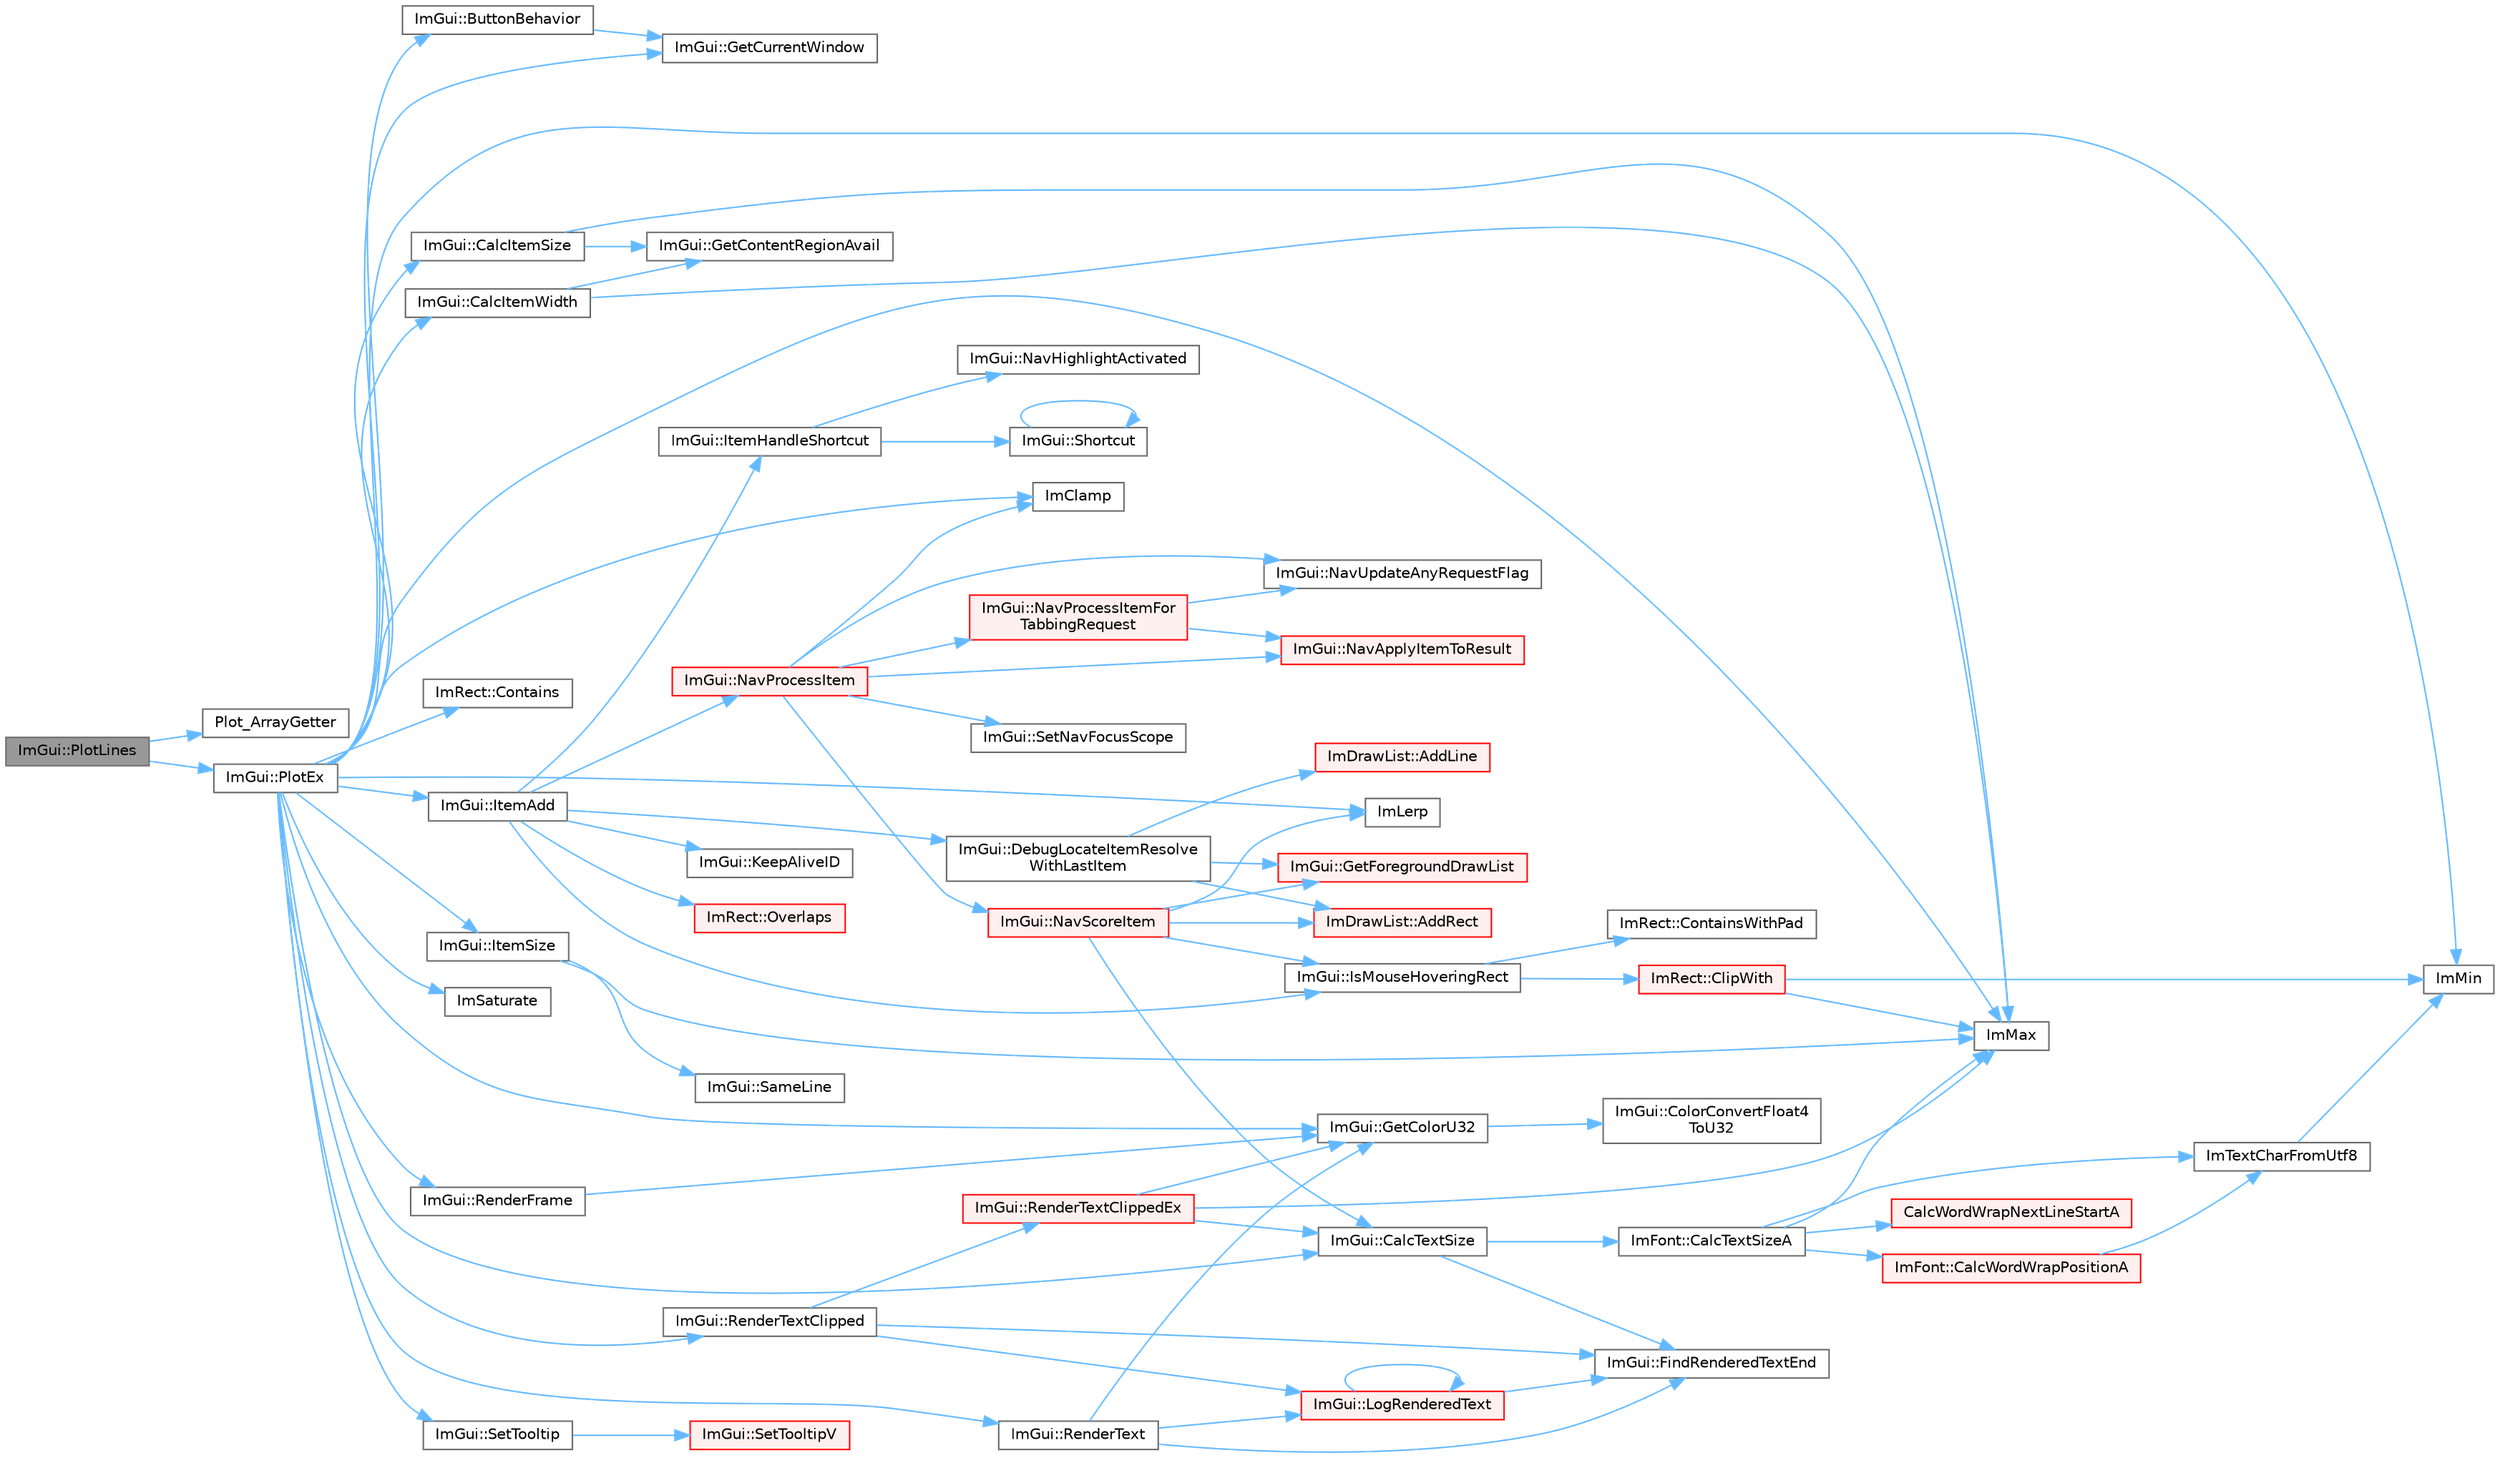 digraph "ImGui::PlotLines"
{
 // LATEX_PDF_SIZE
  bgcolor="transparent";
  edge [fontname=Helvetica,fontsize=10,labelfontname=Helvetica,labelfontsize=10];
  node [fontname=Helvetica,fontsize=10,shape=box,height=0.2,width=0.4];
  rankdir="LR";
  Node1 [id="Node000001",label="ImGui::PlotLines",height=0.2,width=0.4,color="gray40", fillcolor="grey60", style="filled", fontcolor="black",tooltip=" "];
  Node1 -> Node2 [id="edge79_Node000001_Node000002",color="steelblue1",style="solid",tooltip=" "];
  Node2 [id="Node000002",label="Plot_ArrayGetter",height=0.2,width=0.4,color="grey40", fillcolor="white", style="filled",URL="$imgui__widgets_8cpp.html#ad4576f39d1ccf89f3c230754c81b278a",tooltip=" "];
  Node1 -> Node3 [id="edge80_Node000001_Node000003",color="steelblue1",style="solid",tooltip=" "];
  Node3 [id="Node000003",label="ImGui::PlotEx",height=0.2,width=0.4,color="grey40", fillcolor="white", style="filled",URL="$namespace_im_gui.html#afb3147b9a00e396e0b11a1bfe24b8f42",tooltip=" "];
  Node3 -> Node4 [id="edge81_Node000003_Node000004",color="steelblue1",style="solid",tooltip=" "];
  Node4 [id="Node000004",label="ImGui::ButtonBehavior",height=0.2,width=0.4,color="grey40", fillcolor="white", style="filled",URL="$namespace_im_gui.html#a65a4f18b1bc8ce0f351687922089f374",tooltip=" "];
  Node4 -> Node5 [id="edge82_Node000004_Node000005",color="steelblue1",style="solid",tooltip=" "];
  Node5 [id="Node000005",label="ImGui::GetCurrentWindow",height=0.2,width=0.4,color="grey40", fillcolor="white", style="filled",URL="$namespace_im_gui.html#ac452417b5004ca16a814a72cff153526",tooltip=" "];
  Node3 -> Node6 [id="edge83_Node000003_Node000006",color="steelblue1",style="solid",tooltip=" "];
  Node6 [id="Node000006",label="ImGui::CalcItemSize",height=0.2,width=0.4,color="grey40", fillcolor="white", style="filled",URL="$namespace_im_gui.html#acaef0497f7982dd98bf215e50129cd9b",tooltip=" "];
  Node6 -> Node7 [id="edge84_Node000006_Node000007",color="steelblue1",style="solid",tooltip=" "];
  Node7 [id="Node000007",label="ImGui::GetContentRegionAvail",height=0.2,width=0.4,color="grey40", fillcolor="white", style="filled",URL="$namespace_im_gui.html#a410c8e19b2fea8b52746ca11b3930301",tooltip=" "];
  Node6 -> Node8 [id="edge85_Node000006_Node000008",color="steelblue1",style="solid",tooltip=" "];
  Node8 [id="Node000008",label="ImMax",height=0.2,width=0.4,color="grey40", fillcolor="white", style="filled",URL="$imgui__internal_8h.html#a7667efd95147d0422f140917c71a9226",tooltip=" "];
  Node3 -> Node9 [id="edge86_Node000003_Node000009",color="steelblue1",style="solid",tooltip=" "];
  Node9 [id="Node000009",label="ImGui::CalcItemWidth",height=0.2,width=0.4,color="grey40", fillcolor="white", style="filled",URL="$namespace_im_gui.html#ab3b3ba92ebd8bca4a552dd93321a1994",tooltip=" "];
  Node9 -> Node7 [id="edge87_Node000009_Node000007",color="steelblue1",style="solid",tooltip=" "];
  Node9 -> Node8 [id="edge88_Node000009_Node000008",color="steelblue1",style="solid",tooltip=" "];
  Node3 -> Node10 [id="edge89_Node000003_Node000010",color="steelblue1",style="solid",tooltip=" "];
  Node10 [id="Node000010",label="ImGui::CalcTextSize",height=0.2,width=0.4,color="grey40", fillcolor="white", style="filled",URL="$namespace_im_gui.html#a848b9db6cc4a186751c0ecebcaadc33b",tooltip=" "];
  Node10 -> Node11 [id="edge90_Node000010_Node000011",color="steelblue1",style="solid",tooltip=" "];
  Node11 [id="Node000011",label="ImFont::CalcTextSizeA",height=0.2,width=0.4,color="grey40", fillcolor="white", style="filled",URL="$struct_im_font.html#a418146c00c3dee351a411b952cce5175",tooltip=" "];
  Node11 -> Node12 [id="edge91_Node000011_Node000012",color="steelblue1",style="solid",tooltip=" "];
  Node12 [id="Node000012",label="CalcWordWrapNextLineStartA",height=0.2,width=0.4,color="red", fillcolor="#FFF0F0", style="filled",URL="$imgui__draw_8cpp.html#a9feb6cd3fa078effc2e7953a37426eb9",tooltip=" "];
  Node11 -> Node14 [id="edge92_Node000011_Node000014",color="steelblue1",style="solid",tooltip=" "];
  Node14 [id="Node000014",label="ImFont::CalcWordWrapPositionA",height=0.2,width=0.4,color="red", fillcolor="#FFF0F0", style="filled",URL="$struct_im_font.html#a52c13554b8b4b4570451b8d4843c6f30",tooltip=" "];
  Node14 -> Node16 [id="edge93_Node000014_Node000016",color="steelblue1",style="solid",tooltip=" "];
  Node16 [id="Node000016",label="ImTextCharFromUtf8",height=0.2,width=0.4,color="grey40", fillcolor="white", style="filled",URL="$imgui_8cpp.html#abee86973b9888938f748a7850c2c0ff3",tooltip=" "];
  Node16 -> Node17 [id="edge94_Node000016_Node000017",color="steelblue1",style="solid",tooltip=" "];
  Node17 [id="Node000017",label="ImMin",height=0.2,width=0.4,color="grey40", fillcolor="white", style="filled",URL="$imgui__internal_8h.html#a7f9d7828066a9d61b5630adcdf4655d3",tooltip=" "];
  Node11 -> Node8 [id="edge95_Node000011_Node000008",color="steelblue1",style="solid",tooltip=" "];
  Node11 -> Node16 [id="edge96_Node000011_Node000016",color="steelblue1",style="solid",tooltip=" "];
  Node10 -> Node18 [id="edge97_Node000010_Node000018",color="steelblue1",style="solid",tooltip=" "];
  Node18 [id="Node000018",label="ImGui::FindRenderedTextEnd",height=0.2,width=0.4,color="grey40", fillcolor="white", style="filled",URL="$namespace_im_gui.html#a7671e1dbc803a31b06081b52a771d83f",tooltip=" "];
  Node3 -> Node19 [id="edge98_Node000003_Node000019",color="steelblue1",style="solid",tooltip=" "];
  Node19 [id="Node000019",label="ImRect::Contains",height=0.2,width=0.4,color="grey40", fillcolor="white", style="filled",URL="$struct_im_rect.html#ac583156fd0e9306181fff5d120b262ea",tooltip=" "];
  Node3 -> Node20 [id="edge99_Node000003_Node000020",color="steelblue1",style="solid",tooltip=" "];
  Node20 [id="Node000020",label="ImGui::GetColorU32",height=0.2,width=0.4,color="grey40", fillcolor="white", style="filled",URL="$namespace_im_gui.html#a0de2d9bd347d9866511eb8d014e62556",tooltip=" "];
  Node20 -> Node21 [id="edge100_Node000020_Node000021",color="steelblue1",style="solid",tooltip=" "];
  Node21 [id="Node000021",label="ImGui::ColorConvertFloat4\lToU32",height=0.2,width=0.4,color="grey40", fillcolor="white", style="filled",URL="$namespace_im_gui.html#abe2691de0b1a71c774ab24cc91564a94",tooltip=" "];
  Node3 -> Node5 [id="edge101_Node000003_Node000005",color="steelblue1",style="solid",tooltip=" "];
  Node3 -> Node22 [id="edge102_Node000003_Node000022",color="steelblue1",style="solid",tooltip=" "];
  Node22 [id="Node000022",label="ImClamp",height=0.2,width=0.4,color="grey40", fillcolor="white", style="filled",URL="$imgui__internal_8h.html#a6e61ede308bfd68c7434e17905a29fc8",tooltip=" "];
  Node3 -> Node23 [id="edge103_Node000003_Node000023",color="steelblue1",style="solid",tooltip=" "];
  Node23 [id="Node000023",label="ImLerp",height=0.2,width=0.4,color="grey40", fillcolor="white", style="filled",URL="$imgui__internal_8h.html#a1d7813429922346e44eebd82d13f777c",tooltip=" "];
  Node3 -> Node8 [id="edge104_Node000003_Node000008",color="steelblue1",style="solid",tooltip=" "];
  Node3 -> Node17 [id="edge105_Node000003_Node000017",color="steelblue1",style="solid",tooltip=" "];
  Node3 -> Node24 [id="edge106_Node000003_Node000024",color="steelblue1",style="solid",tooltip=" "];
  Node24 [id="Node000024",label="ImSaturate",height=0.2,width=0.4,color="grey40", fillcolor="white", style="filled",URL="$imgui__internal_8h.html#acab424daf09fa4cb151b56403d8afcae",tooltip=" "];
  Node3 -> Node25 [id="edge107_Node000003_Node000025",color="steelblue1",style="solid",tooltip=" "];
  Node25 [id="Node000025",label="ImGui::ItemAdd",height=0.2,width=0.4,color="grey40", fillcolor="white", style="filled",URL="$namespace_im_gui.html#a0c2ccafc8d403c02a6590ac21157b9ac",tooltip=" "];
  Node25 -> Node26 [id="edge108_Node000025_Node000026",color="steelblue1",style="solid",tooltip=" "];
  Node26 [id="Node000026",label="ImGui::DebugLocateItemResolve\lWithLastItem",height=0.2,width=0.4,color="grey40", fillcolor="white", style="filled",URL="$namespace_im_gui.html#ae8ab0d7dfc90af8e82db3ed9e7829219",tooltip=" "];
  Node26 -> Node27 [id="edge109_Node000026_Node000027",color="steelblue1",style="solid",tooltip=" "];
  Node27 [id="Node000027",label="ImDrawList::AddLine",height=0.2,width=0.4,color="red", fillcolor="#FFF0F0", style="filled",URL="$struct_im_draw_list.html#aa21e5a1c6e00239581f97d344fc0db61",tooltip=" "];
  Node26 -> Node34 [id="edge110_Node000026_Node000034",color="steelblue1",style="solid",tooltip=" "];
  Node34 [id="Node000034",label="ImDrawList::AddRect",height=0.2,width=0.4,color="red", fillcolor="#FFF0F0", style="filled",URL="$struct_im_draw_list.html#ad96f10a3e954fe0c5b7c96d4e205af7b",tooltip=" "];
  Node26 -> Node41 [id="edge111_Node000026_Node000041",color="steelblue1",style="solid",tooltip=" "];
  Node41 [id="Node000041",label="ImGui::GetForegroundDrawList",height=0.2,width=0.4,color="red", fillcolor="#FFF0F0", style="filled",URL="$namespace_im_gui.html#a77e1a981b472415e6613a2bd0966d817",tooltip=" "];
  Node25 -> Node48 [id="edge112_Node000025_Node000048",color="steelblue1",style="solid",tooltip=" "];
  Node48 [id="Node000048",label="ImGui::IsMouseHoveringRect",height=0.2,width=0.4,color="grey40", fillcolor="white", style="filled",URL="$namespace_im_gui.html#ae0b8ea0e06c457316d6aed6c5b2a1c25",tooltip=" "];
  Node48 -> Node49 [id="edge113_Node000048_Node000049",color="steelblue1",style="solid",tooltip=" "];
  Node49 [id="Node000049",label="ImRect::ClipWith",height=0.2,width=0.4,color="red", fillcolor="#FFF0F0", style="filled",URL="$struct_im_rect.html#ac02d5cf6ce0358aea9ed9df43d368f3f",tooltip=" "];
  Node49 -> Node8 [id="edge114_Node000049_Node000008",color="steelblue1",style="solid",tooltip=" "];
  Node49 -> Node17 [id="edge115_Node000049_Node000017",color="steelblue1",style="solid",tooltip=" "];
  Node48 -> Node51 [id="edge116_Node000048_Node000051",color="steelblue1",style="solid",tooltip=" "];
  Node51 [id="Node000051",label="ImRect::ContainsWithPad",height=0.2,width=0.4,color="grey40", fillcolor="white", style="filled",URL="$struct_im_rect.html#a8dbab244f4e5b786faa9684eb85110fc",tooltip=" "];
  Node25 -> Node52 [id="edge117_Node000025_Node000052",color="steelblue1",style="solid",tooltip=" "];
  Node52 [id="Node000052",label="ImGui::ItemHandleShortcut",height=0.2,width=0.4,color="grey40", fillcolor="white", style="filled",URL="$namespace_im_gui.html#a338deb537666a886cf3ece08c07e9fa9",tooltip=" "];
  Node52 -> Node53 [id="edge118_Node000052_Node000053",color="steelblue1",style="solid",tooltip=" "];
  Node53 [id="Node000053",label="ImGui::NavHighlightActivated",height=0.2,width=0.4,color="grey40", fillcolor="white", style="filled",URL="$namespace_im_gui.html#a3ea169ace83f149ae2b8c1a6d0f6d457",tooltip=" "];
  Node52 -> Node54 [id="edge119_Node000052_Node000054",color="steelblue1",style="solid",tooltip=" "];
  Node54 [id="Node000054",label="ImGui::Shortcut",height=0.2,width=0.4,color="grey40", fillcolor="white", style="filled",URL="$namespace_im_gui.html#a5a7ca2346e4eb2dfe08a396349df7995",tooltip=" "];
  Node54 -> Node54 [id="edge120_Node000054_Node000054",color="steelblue1",style="solid",tooltip=" "];
  Node25 -> Node55 [id="edge121_Node000025_Node000055",color="steelblue1",style="solid",tooltip=" "];
  Node55 [id="Node000055",label="ImGui::KeepAliveID",height=0.2,width=0.4,color="grey40", fillcolor="white", style="filled",URL="$namespace_im_gui.html#a85a245c78a9f7c351636bdad6e60c488",tooltip=" "];
  Node25 -> Node56 [id="edge122_Node000025_Node000056",color="steelblue1",style="solid",tooltip=" "];
  Node56 [id="Node000056",label="ImGui::NavProcessItem",height=0.2,width=0.4,color="red", fillcolor="#FFF0F0", style="filled",URL="$namespace_im_gui.html#aa217c2f0448788f3c064bf828a8f9d8f",tooltip=" "];
  Node56 -> Node22 [id="edge123_Node000056_Node000022",color="steelblue1",style="solid",tooltip=" "];
  Node56 -> Node57 [id="edge124_Node000056_Node000057",color="steelblue1",style="solid",tooltip=" "];
  Node57 [id="Node000057",label="ImGui::NavApplyItemToResult",height=0.2,width=0.4,color="red", fillcolor="#FFF0F0", style="filled",URL="$namespace_im_gui.html#afc3f5b074b158526cfe8531de843aa5f",tooltip=" "];
  Node56 -> Node59 [id="edge125_Node000056_Node000059",color="steelblue1",style="solid",tooltip=" "];
  Node59 [id="Node000059",label="ImGui::NavProcessItemFor\lTabbingRequest",height=0.2,width=0.4,color="red", fillcolor="#FFF0F0", style="filled",URL="$namespace_im_gui.html#a6a225bee464b9da701c6554e3fd2e5ef",tooltip=" "];
  Node59 -> Node57 [id="edge126_Node000059_Node000057",color="steelblue1",style="solid",tooltip=" "];
  Node59 -> Node61 [id="edge127_Node000059_Node000061",color="steelblue1",style="solid",tooltip=" "];
  Node61 [id="Node000061",label="ImGui::NavUpdateAnyRequestFlag",height=0.2,width=0.4,color="grey40", fillcolor="white", style="filled",URL="$namespace_im_gui.html#a2cd868535661cdb5671214662f3c9388",tooltip=" "];
  Node56 -> Node62 [id="edge128_Node000056_Node000062",color="steelblue1",style="solid",tooltip=" "];
  Node62 [id="Node000062",label="ImGui::NavScoreItem",height=0.2,width=0.4,color="red", fillcolor="#FFF0F0", style="filled",URL="$namespace_im_gui.html#a3f63daa35c17837e05d2291af30cbd94",tooltip=" "];
  Node62 -> Node34 [id="edge129_Node000062_Node000034",color="steelblue1",style="solid",tooltip=" "];
  Node62 -> Node10 [id="edge130_Node000062_Node000010",color="steelblue1",style="solid",tooltip=" "];
  Node62 -> Node41 [id="edge131_Node000062_Node000041",color="steelblue1",style="solid",tooltip=" "];
  Node62 -> Node23 [id="edge132_Node000062_Node000023",color="steelblue1",style="solid",tooltip=" "];
  Node62 -> Node48 [id="edge133_Node000062_Node000048",color="steelblue1",style="solid",tooltip=" "];
  Node56 -> Node61 [id="edge134_Node000056_Node000061",color="steelblue1",style="solid",tooltip=" "];
  Node56 -> Node75 [id="edge135_Node000056_Node000075",color="steelblue1",style="solid",tooltip=" "];
  Node75 [id="Node000075",label="ImGui::SetNavFocusScope",height=0.2,width=0.4,color="grey40", fillcolor="white", style="filled",URL="$namespace_im_gui.html#ada2736a9b034b93ba877f46577bc5e8b",tooltip=" "];
  Node25 -> Node77 [id="edge136_Node000025_Node000077",color="steelblue1",style="solid",tooltip=" "];
  Node77 [id="Node000077",label="ImRect::Overlaps",height=0.2,width=0.4,color="red", fillcolor="#FFF0F0", style="filled",URL="$struct_im_rect.html#a0af3bade3781e5e7c6afdf71ccfb0d43",tooltip=" "];
  Node3 -> Node78 [id="edge137_Node000003_Node000078",color="steelblue1",style="solid",tooltip=" "];
  Node78 [id="Node000078",label="ImGui::ItemSize",height=0.2,width=0.4,color="grey40", fillcolor="white", style="filled",URL="$namespace_im_gui.html#a4b5818a652d943ea54e0cec9fb3943d7",tooltip=" "];
  Node78 -> Node8 [id="edge138_Node000078_Node000008",color="steelblue1",style="solid",tooltip=" "];
  Node78 -> Node79 [id="edge139_Node000078_Node000079",color="steelblue1",style="solid",tooltip=" "];
  Node79 [id="Node000079",label="ImGui::SameLine",height=0.2,width=0.4,color="grey40", fillcolor="white", style="filled",URL="$namespace_im_gui.html#addd433eb3aae59119e341e80db474f66",tooltip=" "];
  Node3 -> Node80 [id="edge140_Node000003_Node000080",color="steelblue1",style="solid",tooltip=" "];
  Node80 [id="Node000080",label="ImGui::RenderFrame",height=0.2,width=0.4,color="grey40", fillcolor="white", style="filled",URL="$namespace_im_gui.html#a6eb97ff501764c37df4ffd99ebadeba7",tooltip=" "];
  Node80 -> Node20 [id="edge141_Node000080_Node000020",color="steelblue1",style="solid",tooltip=" "];
  Node3 -> Node81 [id="edge142_Node000003_Node000081",color="steelblue1",style="solid",tooltip=" "];
  Node81 [id="Node000081",label="ImGui::RenderText",height=0.2,width=0.4,color="grey40", fillcolor="white", style="filled",URL="$namespace_im_gui.html#a9971ce57f2a288ac3a12df886c5550d1",tooltip=" "];
  Node81 -> Node18 [id="edge143_Node000081_Node000018",color="steelblue1",style="solid",tooltip=" "];
  Node81 -> Node20 [id="edge144_Node000081_Node000020",color="steelblue1",style="solid",tooltip=" "];
  Node81 -> Node82 [id="edge145_Node000081_Node000082",color="steelblue1",style="solid",tooltip=" "];
  Node82 [id="Node000082",label="ImGui::LogRenderedText",height=0.2,width=0.4,color="red", fillcolor="#FFF0F0", style="filled",URL="$namespace_im_gui.html#a7a0d62e33f2236ec2f789e24ca0fb56f",tooltip=" "];
  Node82 -> Node18 [id="edge146_Node000082_Node000018",color="steelblue1",style="solid",tooltip=" "];
  Node82 -> Node82 [id="edge147_Node000082_Node000082",color="steelblue1",style="solid",tooltip=" "];
  Node3 -> Node87 [id="edge148_Node000003_Node000087",color="steelblue1",style="solid",tooltip=" "];
  Node87 [id="Node000087",label="ImGui::RenderTextClipped",height=0.2,width=0.4,color="grey40", fillcolor="white", style="filled",URL="$namespace_im_gui.html#ab362eafae794c7364a6b96ea06f38eb9",tooltip=" "];
  Node87 -> Node18 [id="edge149_Node000087_Node000018",color="steelblue1",style="solid",tooltip=" "];
  Node87 -> Node82 [id="edge150_Node000087_Node000082",color="steelblue1",style="solid",tooltip=" "];
  Node87 -> Node88 [id="edge151_Node000087_Node000088",color="steelblue1",style="solid",tooltip=" "];
  Node88 [id="Node000088",label="ImGui::RenderTextClippedEx",height=0.2,width=0.4,color="red", fillcolor="#FFF0F0", style="filled",URL="$namespace_im_gui.html#a6ff0aaef091d39b0e2e2f6afeb647b34",tooltip=" "];
  Node88 -> Node10 [id="edge152_Node000088_Node000010",color="steelblue1",style="solid",tooltip=" "];
  Node88 -> Node20 [id="edge153_Node000088_Node000020",color="steelblue1",style="solid",tooltip=" "];
  Node88 -> Node8 [id="edge154_Node000088_Node000008",color="steelblue1",style="solid",tooltip=" "];
  Node3 -> Node89 [id="edge155_Node000003_Node000089",color="steelblue1",style="solid",tooltip=" "];
  Node89 [id="Node000089",label="ImGui::SetTooltip",height=0.2,width=0.4,color="grey40", fillcolor="white", style="filled",URL="$namespace_im_gui.html#a313073fa01b8a9791f241ef93091ce92",tooltip=" "];
  Node89 -> Node90 [id="edge156_Node000089_Node000090",color="steelblue1",style="solid",tooltip=" "];
  Node90 [id="Node000090",label="ImGui::SetTooltipV",height=0.2,width=0.4,color="red", fillcolor="#FFF0F0", style="filled",URL="$namespace_im_gui.html#a3826acf68fc4a12bb66401575f51d6a2",tooltip=" "];
}
